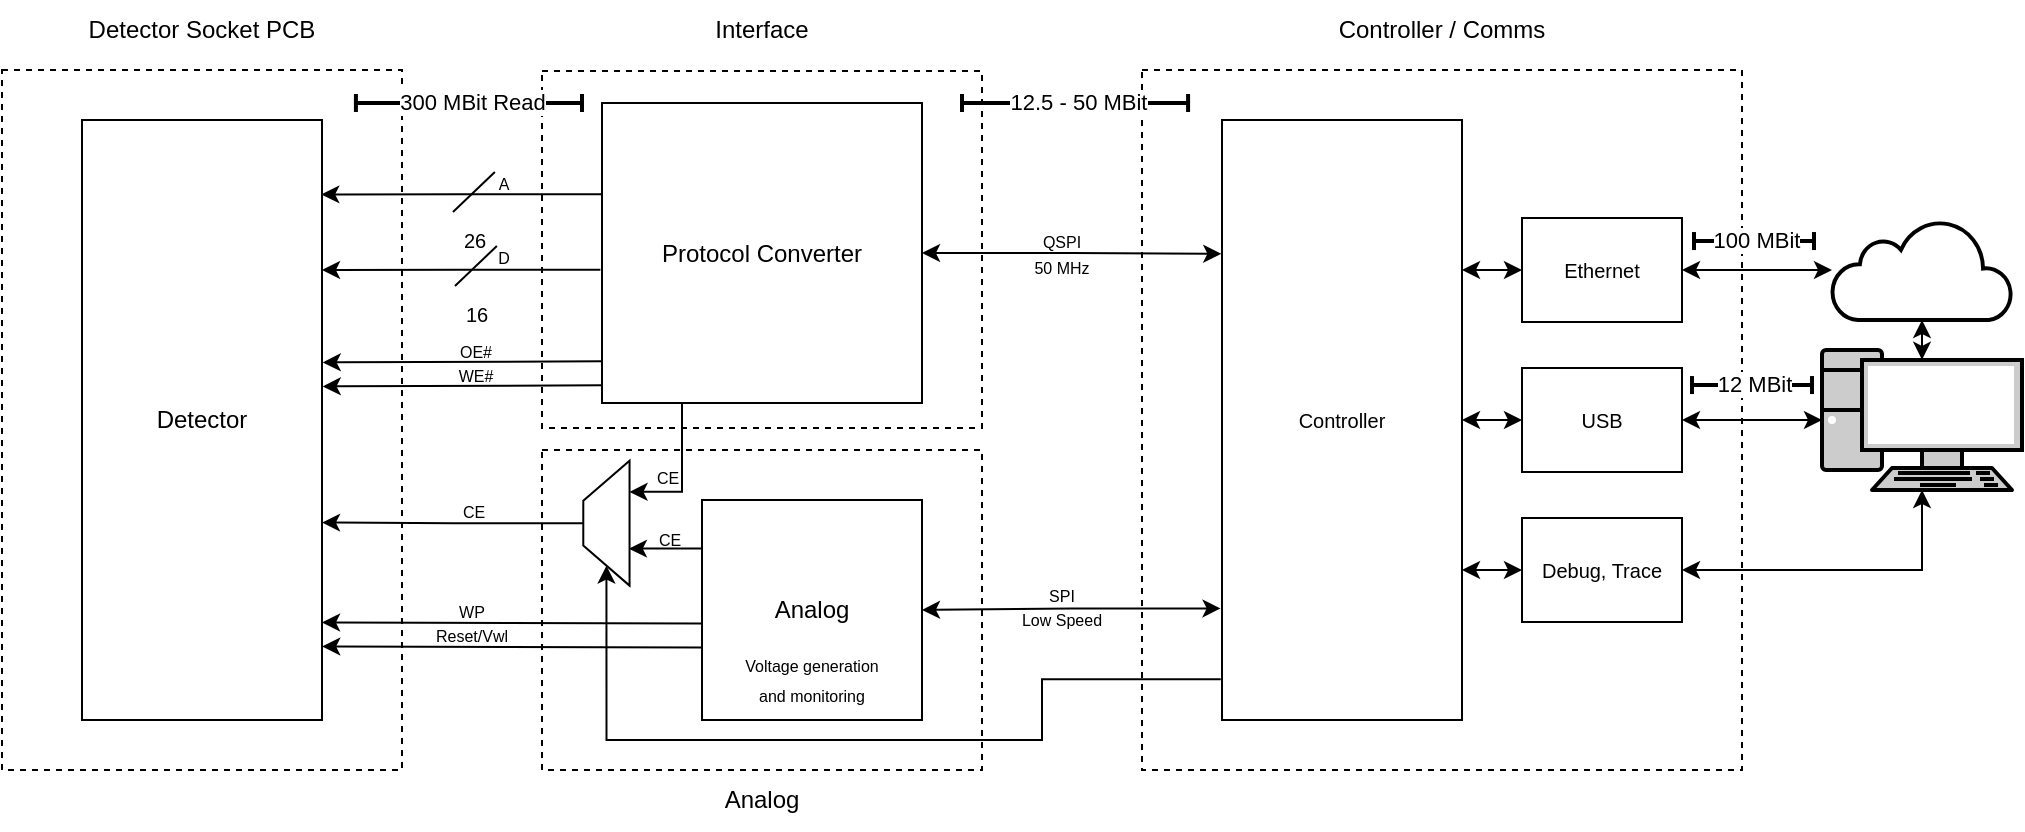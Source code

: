 <mxfile version="20.8.16" type="device"><diagram name="Page-1" id="90a13364-a465-7bf4-72fc-28e22215d7a0"><mxGraphModel dx="1038" dy="608" grid="1" gridSize="10" guides="1" tooltips="1" connect="1" arrows="1" fold="1" page="1" pageScale="1.5" pageWidth="1100" pageHeight="850" background="none" math="0" shadow="0"><root><mxCell id="0" style=";html=1;"/><mxCell id="1" style=";html=1;" parent="0"/><mxCell id="nNehrbmmy0E_1YfC9UYA-38" value="" style="rounded=0;whiteSpace=wrap;html=1;fillColor=none;dashed=1;strokeWidth=1;" parent="1" vertex="1"><mxGeometry x="760" y="355" width="300" height="350" as="geometry"/></mxCell><mxCell id="nNehrbmmy0E_1YfC9UYA-10" value="" style="rounded=0;whiteSpace=wrap;html=1;fillColor=none;dashed=1;strokeWidth=1;" parent="1" vertex="1"><mxGeometry x="460" y="355.5" width="220" height="178.5" as="geometry"/></mxCell><mxCell id="d2cjfDHOBABP60upSagN-7" value="" style="rounded=0;whiteSpace=wrap;html=1;fillColor=none;dashed=1;strokeWidth=1;" parent="1" vertex="1"><mxGeometry x="460" y="545" width="220" height="160" as="geometry"/></mxCell><mxCell id="d2cjfDHOBABP60upSagN-6" value="" style="rounded=0;whiteSpace=wrap;html=1;fillColor=none;dashed=1;strokeWidth=1;" parent="1" vertex="1"><mxGeometry x="190" y="355" width="200" height="350" as="geometry"/></mxCell><mxCell id="d2cjfDHOBABP60upSagN-1" value="Detector" style="rounded=0;whiteSpace=wrap;html=1;" parent="1" vertex="1"><mxGeometry x="230" y="380" width="120" height="300" as="geometry"/></mxCell><mxCell id="d2cjfDHOBABP60upSagN-4" value="Analog" style="whiteSpace=wrap;html=1;aspect=fixed;" parent="1" vertex="1"><mxGeometry x="540" y="570" width="110" height="110" as="geometry"/></mxCell><mxCell id="nNehrbmmy0E_1YfC9UYA-13" style="edgeStyle=orthogonalEdgeStyle;rounded=0;orthogonalLoop=1;jettySize=auto;html=1;exitX=0.002;exitY=0.304;exitDx=0;exitDy=0;entryX=0.997;entryY=0.124;entryDx=0;entryDy=0;entryPerimeter=0;startArrow=none;startFill=0;endArrow=classic;endFill=1;exitPerimeter=0;" parent="1" source="d2cjfDHOBABP60upSagN-5" target="d2cjfDHOBABP60upSagN-1" edge="1"><mxGeometry relative="1" as="geometry"/></mxCell><mxCell id="nNehrbmmy0E_1YfC9UYA-14" style="edgeStyle=orthogonalEdgeStyle;rounded=0;orthogonalLoop=1;jettySize=auto;html=1;exitX=-0.005;exitY=0.556;exitDx=0;exitDy=0;entryX=1;entryY=0.25;entryDx=0;entryDy=0;startArrow=none;startFill=0;endArrow=classic;endFill=1;exitPerimeter=0;" parent="1" source="d2cjfDHOBABP60upSagN-5" target="d2cjfDHOBABP60upSagN-1" edge="1"><mxGeometry relative="1" as="geometry"/></mxCell><mxCell id="nNehrbmmy0E_1YfC9UYA-27" style="edgeStyle=orthogonalEdgeStyle;rounded=0;orthogonalLoop=1;jettySize=auto;html=1;exitX=0.25;exitY=1;exitDx=0;exitDy=0;entryX=0.75;entryY=1;entryDx=0;entryDy=0;startArrow=none;startFill=0;endArrow=classic;endFill=1;" parent="1" source="d2cjfDHOBABP60upSagN-5" target="d2cjfDHOBABP60upSagN-2" edge="1"><mxGeometry relative="1" as="geometry"/></mxCell><mxCell id="nNehrbmmy0E_1YfC9UYA-48" style="edgeStyle=orthogonalEdgeStyle;rounded=0;orthogonalLoop=1;jettySize=auto;html=1;exitX=1;exitY=0.5;exitDx=0;exitDy=0;entryX=-0.003;entryY=0.223;entryDx=0;entryDy=0;fontSize=10;startArrow=classic;startFill=1;endArrow=classic;endFill=1;entryPerimeter=0;" parent="1" source="d2cjfDHOBABP60upSagN-5" target="nNehrbmmy0E_1YfC9UYA-40" edge="1"><mxGeometry relative="1" as="geometry"/></mxCell><mxCell id="d2cjfDHOBABP60upSagN-5" value="Protocol Converter" style="rounded=0;whiteSpace=wrap;html=1;" parent="1" vertex="1"><mxGeometry x="490" y="371.5" width="160" height="150" as="geometry"/></mxCell><mxCell id="d2cjfDHOBABP60upSagN-8" value="Detector Socket PCB" style="text;html=1;strokeColor=none;fillColor=none;align=center;verticalAlign=middle;whiteSpace=wrap;rounded=0;dashed=1;" parent="1" vertex="1"><mxGeometry x="190" y="320" width="200" height="30" as="geometry"/></mxCell><mxCell id="d2cjfDHOBABP60upSagN-9" value="Analog" style="text;html=1;strokeColor=none;fillColor=none;align=center;verticalAlign=middle;whiteSpace=wrap;rounded=0;dashed=1;" parent="1" vertex="1"><mxGeometry x="525" y="705" width="90" height="30" as="geometry"/></mxCell><mxCell id="d2cjfDHOBABP60upSagN-17" value="&lt;font style=&quot;font-size: 8px;&quot;&gt;CE&lt;br&gt;&lt;/font&gt;" style="text;html=1;strokeColor=none;fillColor=none;align=center;verticalAlign=middle;whiteSpace=wrap;rounded=0;dashed=1;" parent="1" vertex="1"><mxGeometry x="405.96" y="570.0" width="40" height="10" as="geometry"/></mxCell><mxCell id="d2cjfDHOBABP60upSagN-22" value="&lt;font style=&quot;font-size: 8px;&quot;&gt;Reset/Vwl&lt;/font&gt;" style="text;html=1;strokeColor=none;fillColor=none;align=center;verticalAlign=middle;whiteSpace=wrap;rounded=0;dashed=1;" parent="1" vertex="1"><mxGeometry x="410" y="632" width="30" height="10" as="geometry"/></mxCell><mxCell id="d2cjfDHOBABP60upSagN-23" value="&lt;font style=&quot;font-size: 8px;&quot;&gt;WP&lt;br&gt;&lt;/font&gt;" style="text;html=1;strokeColor=none;fillColor=none;align=center;verticalAlign=middle;whiteSpace=wrap;rounded=0;dashed=1;" parent="1" vertex="1"><mxGeometry x="405" y="620" width="40" height="10" as="geometry"/></mxCell><mxCell id="d2cjfDHOBABP60upSagN-24" value="&lt;font style=&quot;font-size: 8px;&quot;&gt;CE&lt;br&gt;&lt;/font&gt;" style="text;html=1;strokeColor=none;fillColor=none;align=center;verticalAlign=middle;whiteSpace=wrap;rounded=0;dashed=1;" parent="1" vertex="1"><mxGeometry x="504" y="584" width="40" height="10" as="geometry"/></mxCell><mxCell id="nNehrbmmy0E_1YfC9UYA-7" style="edgeStyle=orthogonalEdgeStyle;rounded=0;orthogonalLoop=1;jettySize=auto;html=1;exitX=0.296;exitY=0.986;exitDx=0;exitDy=0;startArrow=classic;startFill=1;endArrow=none;endFill=0;exitPerimeter=0;" parent="1" source="d2cjfDHOBABP60upSagN-2" edge="1"><mxGeometry relative="1" as="geometry"><mxPoint x="540" y="594" as="targetPoint"/></mxGeometry></mxCell><mxCell id="nNehrbmmy0E_1YfC9UYA-9" style="edgeStyle=orthogonalEdgeStyle;rounded=0;orthogonalLoop=1;jettySize=auto;html=1;exitX=0.5;exitY=0;exitDx=0;exitDy=0;entryX=0.992;entryY=0.874;entryDx=0;entryDy=0;entryPerimeter=0;startArrow=none;startFill=0;endArrow=classic;endFill=1;" parent="1" source="d2cjfDHOBABP60upSagN-2" edge="1"><mxGeometry relative="1" as="geometry"><mxPoint x="350.0" y="581.27" as="targetPoint"/></mxGeometry></mxCell><mxCell id="nNehrbmmy0E_1YfC9UYA-52" style="edgeStyle=orthogonalEdgeStyle;rounded=0;orthogonalLoop=1;jettySize=auto;html=1;entryX=-0.005;entryY=0.932;entryDx=0;entryDy=0;entryPerimeter=0;fontSize=10;startArrow=classic;startFill=1;endArrow=none;endFill=0;" parent="1" source="d2cjfDHOBABP60upSagN-2" target="nNehrbmmy0E_1YfC9UYA-40" edge="1"><mxGeometry relative="1" as="geometry"><Array as="points"><mxPoint x="492" y="690"/><mxPoint x="710" y="690"/><mxPoint x="710" y="660"/></Array></mxGeometry></mxCell><mxCell id="d2cjfDHOBABP60upSagN-2" value="" style="shape=trapezoid;perimeter=trapezoidPerimeter;whiteSpace=wrap;html=1;fixedSize=1;rotation=-90;" parent="1" vertex="1"><mxGeometry x="460.96" y="570" width="62.5" height="23.13" as="geometry"/></mxCell><mxCell id="nNehrbmmy0E_1YfC9UYA-4" value="" style="endArrow=classic;html=1;rounded=0;exitX=-0.001;exitY=0.17;exitDx=0;exitDy=0;exitPerimeter=0;entryX=1;entryY=0.694;entryDx=0;entryDy=0;entryPerimeter=0;" parent="1" edge="1"><mxGeometry width="50" height="50" relative="1" as="geometry"><mxPoint x="539.89" y="631.7" as="sourcePoint"/><mxPoint x="350" y="631.2" as="targetPoint"/></mxGeometry></mxCell><mxCell id="nNehrbmmy0E_1YfC9UYA-5" value="" style="endArrow=classic;html=1;rounded=0;exitX=-0.001;exitY=0.17;exitDx=0;exitDy=0;exitPerimeter=0;entryX=1;entryY=0.694;entryDx=0;entryDy=0;entryPerimeter=0;" parent="1" edge="1"><mxGeometry width="50" height="50" relative="1" as="geometry"><mxPoint x="540.0" y="643.7" as="sourcePoint"/><mxPoint x="350.11" y="643.2" as="targetPoint"/></mxGeometry></mxCell><mxCell id="nNehrbmmy0E_1YfC9UYA-11" value="Interface" style="text;html=1;strokeColor=none;fillColor=none;align=center;verticalAlign=middle;whiteSpace=wrap;rounded=0;dashed=1;" parent="1" vertex="1"><mxGeometry x="535" y="320" width="70" height="30" as="geometry"/></mxCell><mxCell id="nNehrbmmy0E_1YfC9UYA-17" value="&lt;font style=&quot;font-size: 10px;&quot;&gt;26&lt;/font&gt;" style="verticalLabelPosition=bottom;shadow=0;dashed=0;align=center;html=1;verticalAlign=top;shape=mxgraph.electrical.transmission.bus_width;pointerEvents=1;" parent="1" vertex="1"><mxGeometry x="415.48" y="406" width="20.96" height="20" as="geometry"/></mxCell><mxCell id="nNehrbmmy0E_1YfC9UYA-20" value="&lt;font style=&quot;font-size: 10px;&quot;&gt;16&lt;/font&gt;" style="verticalLabelPosition=bottom;shadow=0;dashed=0;align=center;html=1;verticalAlign=top;shape=mxgraph.electrical.transmission.bus_width;pointerEvents=1;" parent="1" vertex="1"><mxGeometry x="416.48" y="443" width="20.96" height="20" as="geometry"/></mxCell><mxCell id="nNehrbmmy0E_1YfC9UYA-23" value="&lt;font style=&quot;font-size: 8px;&quot;&gt;A&lt;br&gt;&lt;/font&gt;" style="text;html=1;strokeColor=none;fillColor=none;align=center;verticalAlign=middle;whiteSpace=wrap;rounded=0;dashed=1;" parent="1" vertex="1"><mxGeometry x="420.96" y="406.0" width="40" height="10" as="geometry"/></mxCell><mxCell id="nNehrbmmy0E_1YfC9UYA-24" value="&lt;font style=&quot;font-size: 8px;&quot;&gt;D&lt;br&gt;&lt;/font&gt;" style="text;html=1;strokeColor=none;fillColor=none;align=center;verticalAlign=middle;whiteSpace=wrap;rounded=0;dashed=1;" parent="1" vertex="1"><mxGeometry x="420.96" y="443.0" width="40" height="10" as="geometry"/></mxCell><mxCell id="nNehrbmmy0E_1YfC9UYA-26" value="&lt;font style=&quot;font-size: 8px;&quot;&gt;CE&lt;br&gt;&lt;/font&gt;" style="text;html=1;strokeColor=none;fillColor=none;align=center;verticalAlign=middle;whiteSpace=wrap;rounded=0;dashed=1;" parent="1" vertex="1"><mxGeometry x="503" y="553" width="40" height="10" as="geometry"/></mxCell><mxCell id="nNehrbmmy0E_1YfC9UYA-30" value="&lt;font style=&quot;font-size: 8px;&quot;&gt;WE#&lt;/font&gt;" style="text;html=1;strokeColor=none;fillColor=none;align=center;verticalAlign=middle;whiteSpace=wrap;rounded=0;dashed=1;" parent="1" vertex="1"><mxGeometry x="411.96" y="502" width="30" height="10" as="geometry"/></mxCell><mxCell id="nNehrbmmy0E_1YfC9UYA-31" value="&lt;font style=&quot;font-size: 8px;&quot;&gt;OE#&lt;br&gt;&lt;/font&gt;" style="text;html=1;strokeColor=none;fillColor=none;align=center;verticalAlign=middle;whiteSpace=wrap;rounded=0;dashed=1;" parent="1" vertex="1"><mxGeometry x="406.96" y="490" width="40" height="10" as="geometry"/></mxCell><mxCell id="nNehrbmmy0E_1YfC9UYA-39" value="Controller / Comms" style="text;html=1;strokeColor=none;fillColor=none;align=center;verticalAlign=middle;whiteSpace=wrap;rounded=0;dashed=1;" parent="1" vertex="1"><mxGeometry x="760" y="320" width="300" height="30" as="geometry"/></mxCell><mxCell id="nNehrbmmy0E_1YfC9UYA-53" style="edgeStyle=orthogonalEdgeStyle;rounded=0;orthogonalLoop=1;jettySize=auto;html=1;exitX=-0.006;exitY=0.814;exitDx=0;exitDy=0;entryX=1;entryY=0.5;entryDx=0;entryDy=0;fontSize=10;startArrow=classic;startFill=1;endArrow=classic;endFill=1;exitPerimeter=0;" parent="1" source="nNehrbmmy0E_1YfC9UYA-40" target="d2cjfDHOBABP60upSagN-4" edge="1"><mxGeometry relative="1" as="geometry"><Array as="points"/></mxGeometry></mxCell><mxCell id="nNehrbmmy0E_1YfC9UYA-57" style="edgeStyle=orthogonalEdgeStyle;rounded=0;orthogonalLoop=1;jettySize=auto;html=1;exitX=1;exitY=0.5;exitDx=0;exitDy=0;entryX=0;entryY=0.5;entryDx=0;entryDy=0;fontSize=10;startArrow=classic;startFill=1;endArrow=classic;endFill=1;" parent="1" source="nNehrbmmy0E_1YfC9UYA-40" target="nNehrbmmy0E_1YfC9UYA-55" edge="1"><mxGeometry relative="1" as="geometry"/></mxCell><mxCell id="nNehrbmmy0E_1YfC9UYA-59" style="edgeStyle=orthogonalEdgeStyle;rounded=0;orthogonalLoop=1;jettySize=auto;html=1;exitX=1;exitY=0.75;exitDx=0;exitDy=0;entryX=0;entryY=0.5;entryDx=0;entryDy=0;fontSize=10;startArrow=classic;startFill=1;endArrow=classic;endFill=1;" parent="1" source="nNehrbmmy0E_1YfC9UYA-40" target="nNehrbmmy0E_1YfC9UYA-58" edge="1"><mxGeometry relative="1" as="geometry"/></mxCell><mxCell id="nNehrbmmy0E_1YfC9UYA-40" value="Controller" style="rounded=0;whiteSpace=wrap;html=1;fontSize=10;strokeWidth=1;" parent="1" vertex="1"><mxGeometry x="800" y="380" width="120" height="300" as="geometry"/></mxCell><mxCell id="nNehrbmmy0E_1YfC9UYA-46" style="edgeStyle=orthogonalEdgeStyle;rounded=0;orthogonalLoop=1;jettySize=auto;html=1;exitX=1;exitY=0.5;exitDx=0;exitDy=0;fontSize=10;startArrow=classic;startFill=1;endArrow=classic;endFill=1;" parent="1" source="nNehrbmmy0E_1YfC9UYA-41" target="nNehrbmmy0E_1YfC9UYA-44" edge="1"><mxGeometry relative="1" as="geometry"><mxPoint x="980.692" y="640.538" as="targetPoint"/></mxGeometry></mxCell><mxCell id="nNehrbmmy0E_1YfC9UYA-47" style="edgeStyle=orthogonalEdgeStyle;rounded=0;orthogonalLoop=1;jettySize=auto;html=1;entryX=1;entryY=0.25;entryDx=0;entryDy=0;fontSize=10;startArrow=classic;startFill=1;endArrow=classic;endFill=1;" parent="1" source="nNehrbmmy0E_1YfC9UYA-41" target="nNehrbmmy0E_1YfC9UYA-40" edge="1"><mxGeometry relative="1" as="geometry"/></mxCell><mxCell id="nNehrbmmy0E_1YfC9UYA-41" value="Ethernet" style="rounded=0;whiteSpace=wrap;html=1;fontSize=10;strokeWidth=1;" parent="1" vertex="1"><mxGeometry x="950" y="429" width="80" height="52" as="geometry"/></mxCell><mxCell id="nNehrbmmy0E_1YfC9UYA-63" style="edgeStyle=orthogonalEdgeStyle;rounded=0;orthogonalLoop=1;jettySize=auto;html=1;entryX=0.5;entryY=0.07;entryDx=0;entryDy=0;entryPerimeter=0;fontSize=10;startArrow=classic;startFill=1;endArrow=classic;endFill=1;" parent="1" source="nNehrbmmy0E_1YfC9UYA-44" target="nNehrbmmy0E_1YfC9UYA-60" edge="1"><mxGeometry relative="1" as="geometry"/></mxCell><mxCell id="nNehrbmmy0E_1YfC9UYA-44" value="" style="html=1;outlineConnect=0;fillColor=#FFFFFF;strokeColor=#000000;gradientColor=none;gradientDirection=north;strokeWidth=1;shape=mxgraph.networks.cloud;fontColor=#ffffff;fontSize=10;" parent="1" vertex="1"><mxGeometry x="1105" y="430" width="90" height="50" as="geometry"/></mxCell><mxCell id="nNehrbmmy0E_1YfC9UYA-49" value="&lt;font style=&quot;font-size: 8px;&quot;&gt;QSPI&lt;/font&gt;" style="text;html=1;strokeColor=none;fillColor=none;align=center;verticalAlign=middle;whiteSpace=wrap;rounded=0;dashed=1;" parent="1" vertex="1"><mxGeometry x="705" y="435" width="30" height="10" as="geometry"/></mxCell><mxCell id="nNehrbmmy0E_1YfC9UYA-51" value="&lt;font style=&quot;font-size: 8px;&quot;&gt;SPI&lt;/font&gt;" style="text;html=1;strokeColor=none;fillColor=none;align=center;verticalAlign=middle;whiteSpace=wrap;rounded=0;dashed=1;" parent="1" vertex="1"><mxGeometry x="685" y="612" width="70" height="10" as="geometry"/></mxCell><mxCell id="nNehrbmmy0E_1YfC9UYA-54" value="&lt;font style=&quot;font-size: 8px; line-height: 1;&quot;&gt;Voltage generation and monitoring&lt;/font&gt;" style="text;html=1;strokeColor=none;fillColor=none;align=center;verticalAlign=middle;whiteSpace=wrap;rounded=0;dashed=1;" parent="1" vertex="1"><mxGeometry x="560" y="642" width="70" height="33" as="geometry"/></mxCell><mxCell id="nNehrbmmy0E_1YfC9UYA-61" style="edgeStyle=orthogonalEdgeStyle;rounded=0;orthogonalLoop=1;jettySize=auto;html=1;exitX=1;exitY=0.5;exitDx=0;exitDy=0;entryX=0;entryY=0.5;entryDx=0;entryDy=0;entryPerimeter=0;fontSize=10;startArrow=classic;startFill=1;endArrow=classic;endFill=1;" parent="1" source="nNehrbmmy0E_1YfC9UYA-55" target="nNehrbmmy0E_1YfC9UYA-60" edge="1"><mxGeometry relative="1" as="geometry"/></mxCell><mxCell id="nNehrbmmy0E_1YfC9UYA-55" value="USB" style="rounded=0;whiteSpace=wrap;html=1;fontSize=10;strokeWidth=1;" parent="1" vertex="1"><mxGeometry x="950" y="504" width="80" height="52" as="geometry"/></mxCell><mxCell id="nNehrbmmy0E_1YfC9UYA-62" style="edgeStyle=orthogonalEdgeStyle;rounded=0;orthogonalLoop=1;jettySize=auto;html=1;exitX=1;exitY=0.5;exitDx=0;exitDy=0;fontSize=10;startArrow=classic;startFill=1;endArrow=classic;endFill=1;" parent="1" source="nNehrbmmy0E_1YfC9UYA-58" target="nNehrbmmy0E_1YfC9UYA-60" edge="1"><mxGeometry relative="1" as="geometry"/></mxCell><mxCell id="nNehrbmmy0E_1YfC9UYA-58" value="Debug, Trace" style="rounded=0;whiteSpace=wrap;html=1;fontSize=10;strokeWidth=1;" parent="1" vertex="1"><mxGeometry x="950" y="579" width="80" height="52" as="geometry"/></mxCell><mxCell id="nNehrbmmy0E_1YfC9UYA-60" value="" style="fontColor=#0066CC;verticalAlign=top;verticalLabelPosition=bottom;labelPosition=center;align=center;html=1;outlineConnect=0;fillColor=#CCCCCC;strokeColor=#000000;gradientColor=none;gradientDirection=north;strokeWidth=1;shape=mxgraph.networks.pc;fontSize=10;" parent="1" vertex="1"><mxGeometry x="1100" y="495" width="100" height="70" as="geometry"/></mxCell><mxCell id="nNehrbmmy0E_1YfC9UYA-66" value="" style="endArrow=classic;html=1;rounded=0;fontSize=10;exitX=0.001;exitY=0.861;exitDx=0;exitDy=0;exitPerimeter=0;entryX=1.003;entryY=0.404;entryDx=0;entryDy=0;entryPerimeter=0;" parent="1" source="d2cjfDHOBABP60upSagN-5" target="d2cjfDHOBABP60upSagN-1" edge="1"><mxGeometry width="50" height="50" relative="1" as="geometry"><mxPoint x="410" y="570" as="sourcePoint"/><mxPoint x="460" y="520" as="targetPoint"/></mxGeometry></mxCell><mxCell id="nNehrbmmy0E_1YfC9UYA-67" value="" style="endArrow=classic;html=1;rounded=0;fontSize=10;exitX=0.001;exitY=0.861;exitDx=0;exitDy=0;exitPerimeter=0;entryX=1.003;entryY=0.404;entryDx=0;entryDy=0;entryPerimeter=0;" parent="1" edge="1"><mxGeometry width="50" height="50" relative="1" as="geometry"><mxPoint x="490.16" y="512.65" as="sourcePoint"/><mxPoint x="350.36" y="513.2" as="targetPoint"/></mxGeometry></mxCell><mxCell id="0-Sx6YuKjdc0MpH4Cf60-1" value="" style="endArrow=baseDash;html=1;rounded=0;startArrow=baseDash;startFill=0;endFill=0;strokeWidth=2;" parent="1" edge="1"><mxGeometry width="50" height="50" relative="1" as="geometry"><mxPoint x="366.96" y="371.5" as="sourcePoint"/><mxPoint x="480" y="371.5" as="targetPoint"/></mxGeometry></mxCell><mxCell id="0-Sx6YuKjdc0MpH4Cf60-4" value="300 MBit Read" style="edgeLabel;html=1;align=center;verticalAlign=middle;resizable=0;points=[];" parent="0-Sx6YuKjdc0MpH4Cf60-1" vertex="1" connectable="0"><mxGeometry x="0.027" y="1" relative="1" as="geometry"><mxPoint as="offset"/></mxGeometry></mxCell><mxCell id="0-Sx6YuKjdc0MpH4Cf60-5" value="" style="endArrow=baseDash;html=1;rounded=0;startArrow=baseDash;startFill=0;endFill=0;strokeWidth=2;" parent="1" edge="1"><mxGeometry width="50" height="50" relative="1" as="geometry"><mxPoint x="670.0" y="371.5" as="sourcePoint"/><mxPoint x="783.04" y="371.5" as="targetPoint"/></mxGeometry></mxCell><mxCell id="0-Sx6YuKjdc0MpH4Cf60-6" value="12.5 - 50 MBit" style="edgeLabel;html=1;align=center;verticalAlign=middle;resizable=0;points=[];" parent="0-Sx6YuKjdc0MpH4Cf60-5" vertex="1" connectable="0"><mxGeometry x="0.027" y="1" relative="1" as="geometry"><mxPoint as="offset"/></mxGeometry></mxCell><mxCell id="0-Sx6YuKjdc0MpH4Cf60-7" value="&lt;font style=&quot;font-size: 8px;&quot;&gt;50 MHz&lt;/font&gt;" style="text;html=1;strokeColor=none;fillColor=none;align=center;verticalAlign=middle;whiteSpace=wrap;rounded=0;dashed=1;" parent="1" vertex="1"><mxGeometry x="705" y="448" width="30" height="10" as="geometry"/></mxCell><mxCell id="0-Sx6YuKjdc0MpH4Cf60-8" value="" style="endArrow=baseDash;html=1;rounded=0;startArrow=baseDash;startFill=0;endFill=0;strokeWidth=2;" parent="1" edge="1"><mxGeometry width="50" height="50" relative="1" as="geometry"><mxPoint x="1036" y="440.52" as="sourcePoint"/><mxPoint x="1096" y="440.52" as="targetPoint"/></mxGeometry></mxCell><mxCell id="0-Sx6YuKjdc0MpH4Cf60-9" value="100 MBit" style="edgeLabel;html=1;align=center;verticalAlign=middle;resizable=0;points=[];" parent="0-Sx6YuKjdc0MpH4Cf60-8" vertex="1" connectable="0"><mxGeometry x="0.027" y="1" relative="1" as="geometry"><mxPoint as="offset"/></mxGeometry></mxCell><mxCell id="0-Sx6YuKjdc0MpH4Cf60-10" value="" style="endArrow=baseDash;html=1;rounded=0;startArrow=baseDash;startFill=0;endFill=0;strokeWidth=2;" parent="1" edge="1"><mxGeometry width="50" height="50" relative="1" as="geometry"><mxPoint x="1035" y="512.52" as="sourcePoint"/><mxPoint x="1095" y="512.52" as="targetPoint"/></mxGeometry></mxCell><mxCell id="0-Sx6YuKjdc0MpH4Cf60-11" value="12 MBit" style="edgeLabel;html=1;align=center;verticalAlign=middle;resizable=0;points=[];" parent="0-Sx6YuKjdc0MpH4Cf60-10" vertex="1" connectable="0"><mxGeometry x="0.027" y="1" relative="1" as="geometry"><mxPoint as="offset"/></mxGeometry></mxCell><mxCell id="0-Sx6YuKjdc0MpH4Cf60-12" value="&lt;font style=&quot;font-size: 8px;&quot;&gt;Low Speed&lt;/font&gt;" style="text;html=1;strokeColor=none;fillColor=none;align=center;verticalAlign=middle;whiteSpace=wrap;rounded=0;dashed=1;" parent="1" vertex="1"><mxGeometry x="685" y="624" width="70" height="10" as="geometry"/></mxCell></root></mxGraphModel></diagram></mxfile>